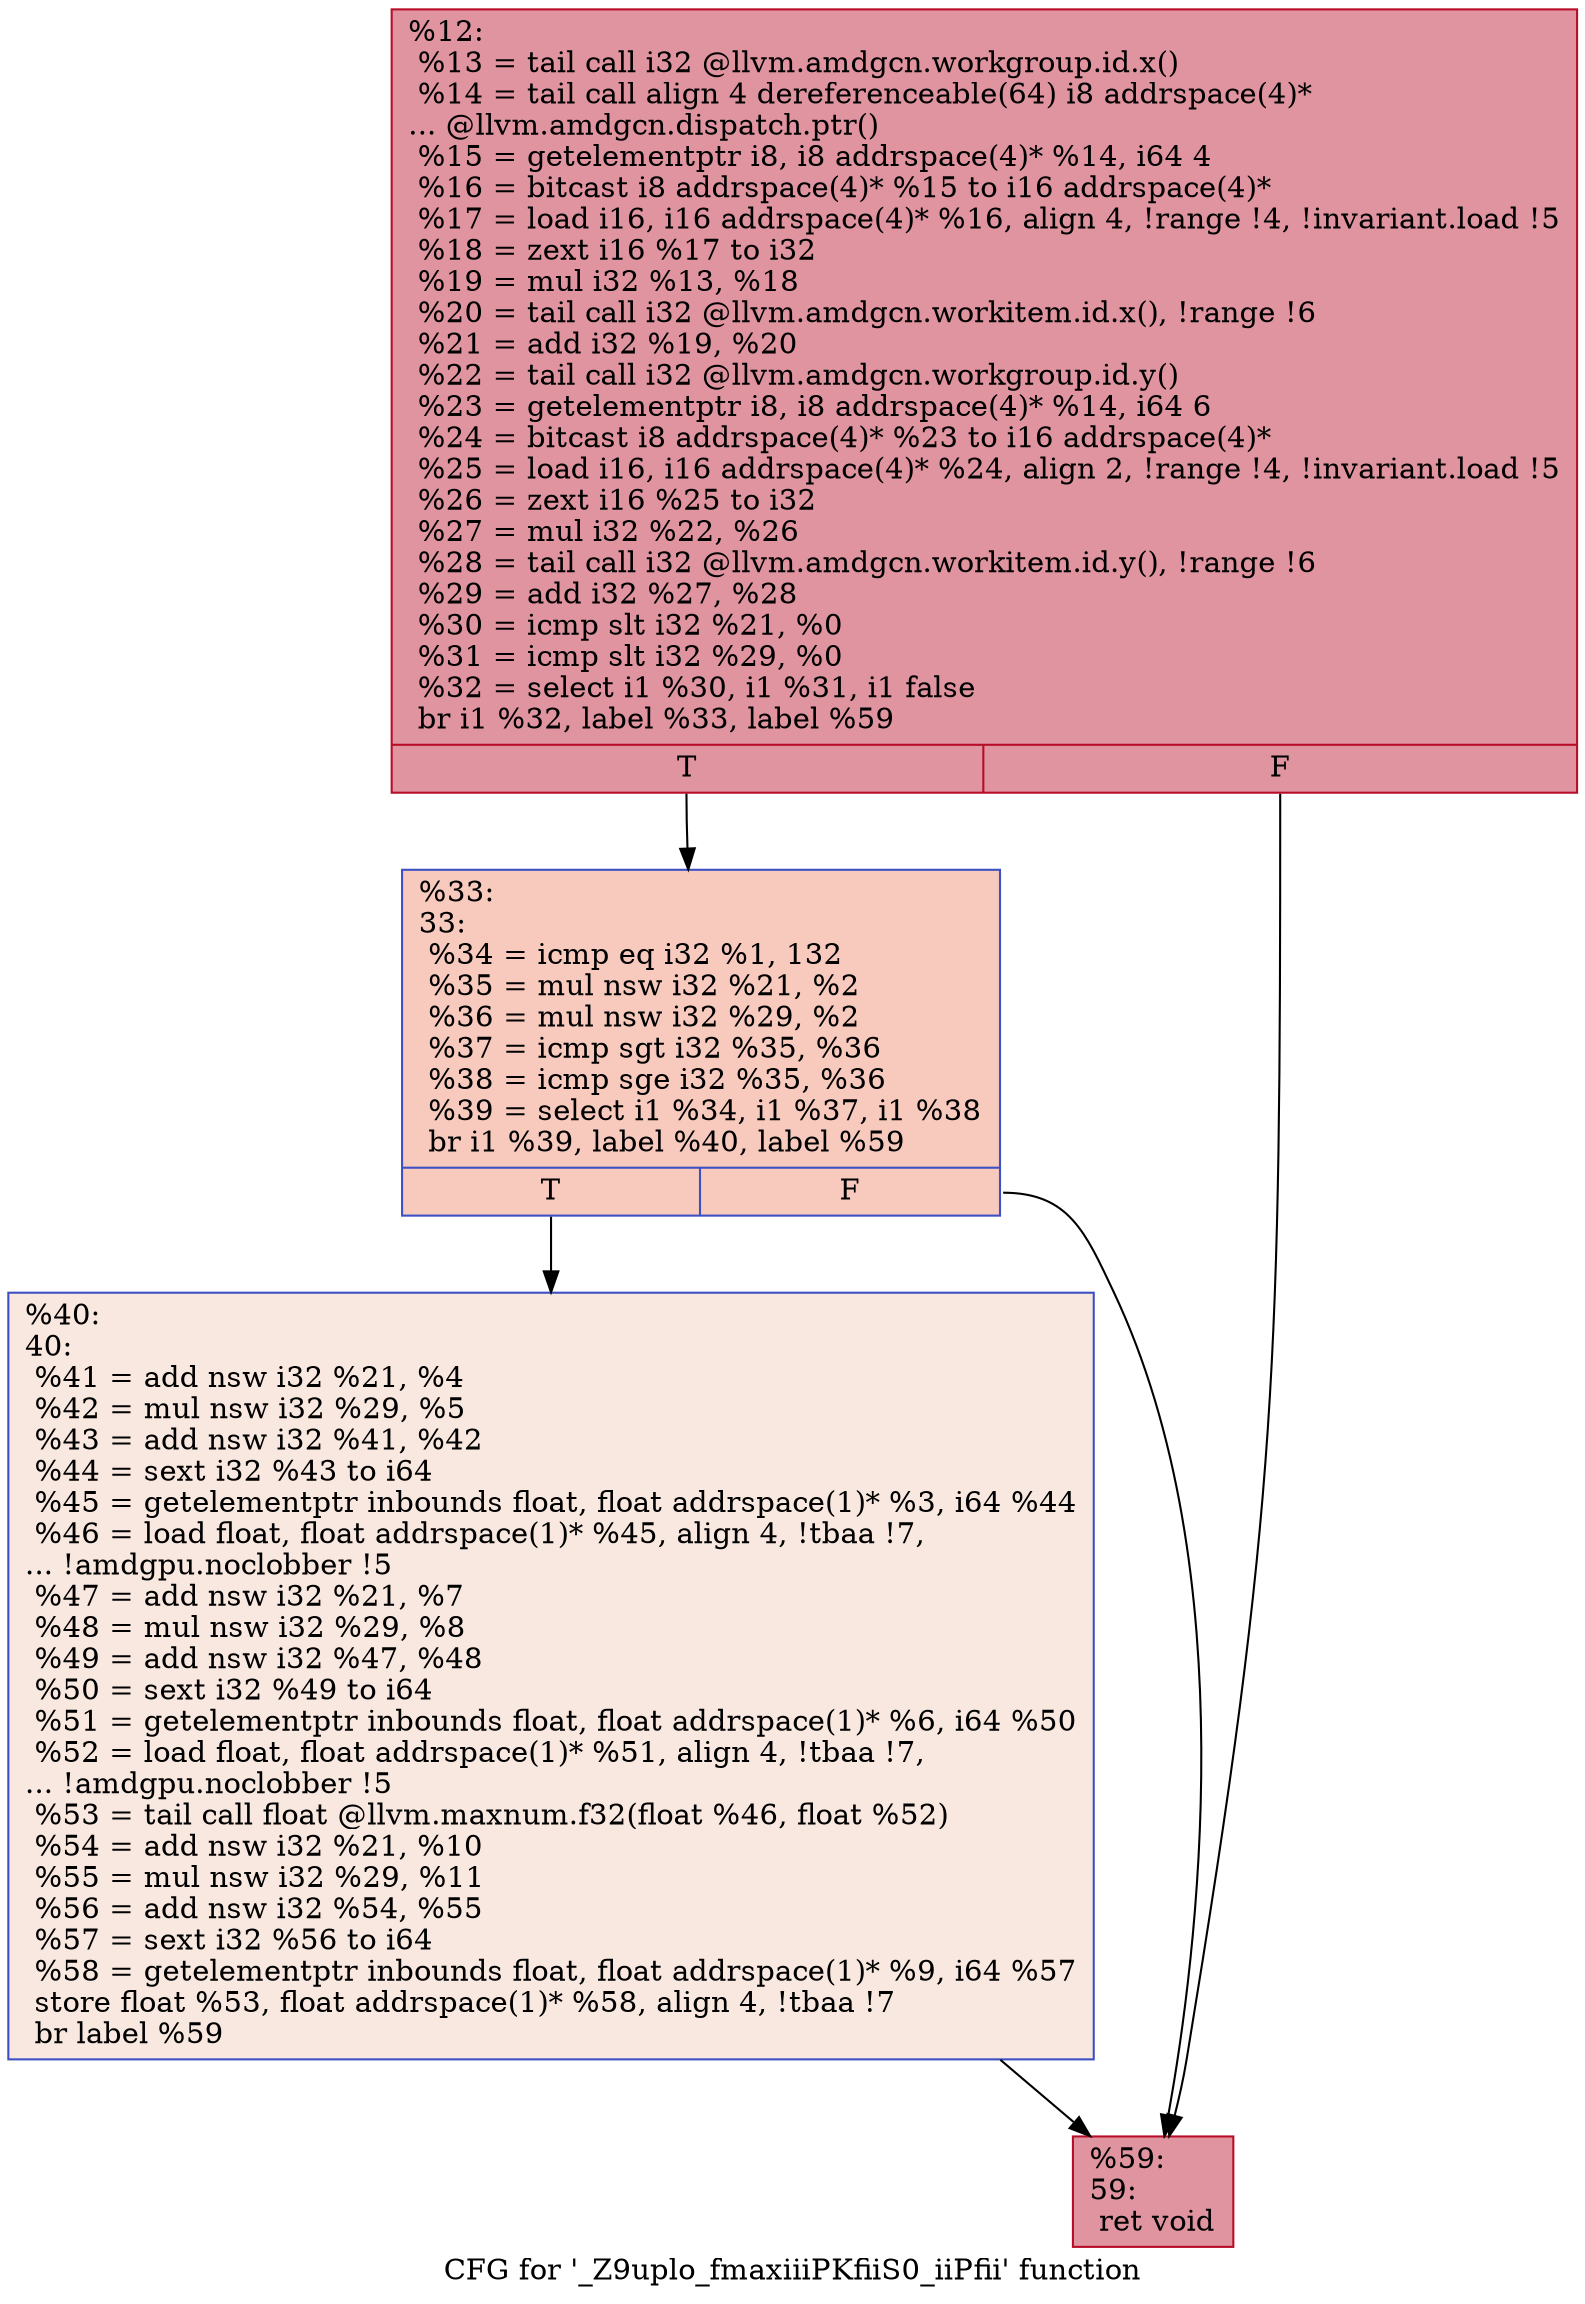 digraph "CFG for '_Z9uplo_fmaxiiiPKfiiS0_iiPfii' function" {
	label="CFG for '_Z9uplo_fmaxiiiPKfiiS0_iiPfii' function";

	Node0x6317d50 [shape=record,color="#b70d28ff", style=filled, fillcolor="#b70d2870",label="{%12:\l  %13 = tail call i32 @llvm.amdgcn.workgroup.id.x()\l  %14 = tail call align 4 dereferenceable(64) i8 addrspace(4)*\l... @llvm.amdgcn.dispatch.ptr()\l  %15 = getelementptr i8, i8 addrspace(4)* %14, i64 4\l  %16 = bitcast i8 addrspace(4)* %15 to i16 addrspace(4)*\l  %17 = load i16, i16 addrspace(4)* %16, align 4, !range !4, !invariant.load !5\l  %18 = zext i16 %17 to i32\l  %19 = mul i32 %13, %18\l  %20 = tail call i32 @llvm.amdgcn.workitem.id.x(), !range !6\l  %21 = add i32 %19, %20\l  %22 = tail call i32 @llvm.amdgcn.workgroup.id.y()\l  %23 = getelementptr i8, i8 addrspace(4)* %14, i64 6\l  %24 = bitcast i8 addrspace(4)* %23 to i16 addrspace(4)*\l  %25 = load i16, i16 addrspace(4)* %24, align 2, !range !4, !invariant.load !5\l  %26 = zext i16 %25 to i32\l  %27 = mul i32 %22, %26\l  %28 = tail call i32 @llvm.amdgcn.workitem.id.y(), !range !6\l  %29 = add i32 %27, %28\l  %30 = icmp slt i32 %21, %0\l  %31 = icmp slt i32 %29, %0\l  %32 = select i1 %30, i1 %31, i1 false\l  br i1 %32, label %33, label %59\l|{<s0>T|<s1>F}}"];
	Node0x6317d50:s0 -> Node0x63194f0;
	Node0x6317d50:s1 -> Node0x6319580;
	Node0x63194f0 [shape=record,color="#3d50c3ff", style=filled, fillcolor="#ef886b70",label="{%33:\l33:                                               \l  %34 = icmp eq i32 %1, 132\l  %35 = mul nsw i32 %21, %2\l  %36 = mul nsw i32 %29, %2\l  %37 = icmp sgt i32 %35, %36\l  %38 = icmp sge i32 %35, %36\l  %39 = select i1 %34, i1 %37, i1 %38\l  br i1 %39, label %40, label %59\l|{<s0>T|<s1>F}}"];
	Node0x63194f0:s0 -> Node0x631ca10;
	Node0x63194f0:s1 -> Node0x6319580;
	Node0x631ca10 [shape=record,color="#3d50c3ff", style=filled, fillcolor="#f1ccb870",label="{%40:\l40:                                               \l  %41 = add nsw i32 %21, %4\l  %42 = mul nsw i32 %29, %5\l  %43 = add nsw i32 %41, %42\l  %44 = sext i32 %43 to i64\l  %45 = getelementptr inbounds float, float addrspace(1)* %3, i64 %44\l  %46 = load float, float addrspace(1)* %45, align 4, !tbaa !7,\l... !amdgpu.noclobber !5\l  %47 = add nsw i32 %21, %7\l  %48 = mul nsw i32 %29, %8\l  %49 = add nsw i32 %47, %48\l  %50 = sext i32 %49 to i64\l  %51 = getelementptr inbounds float, float addrspace(1)* %6, i64 %50\l  %52 = load float, float addrspace(1)* %51, align 4, !tbaa !7,\l... !amdgpu.noclobber !5\l  %53 = tail call float @llvm.maxnum.f32(float %46, float %52)\l  %54 = add nsw i32 %21, %10\l  %55 = mul nsw i32 %29, %11\l  %56 = add nsw i32 %54, %55\l  %57 = sext i32 %56 to i64\l  %58 = getelementptr inbounds float, float addrspace(1)* %9, i64 %57\l  store float %53, float addrspace(1)* %58, align 4, !tbaa !7\l  br label %59\l}"];
	Node0x631ca10 -> Node0x6319580;
	Node0x6319580 [shape=record,color="#b70d28ff", style=filled, fillcolor="#b70d2870",label="{%59:\l59:                                               \l  ret void\l}"];
}

